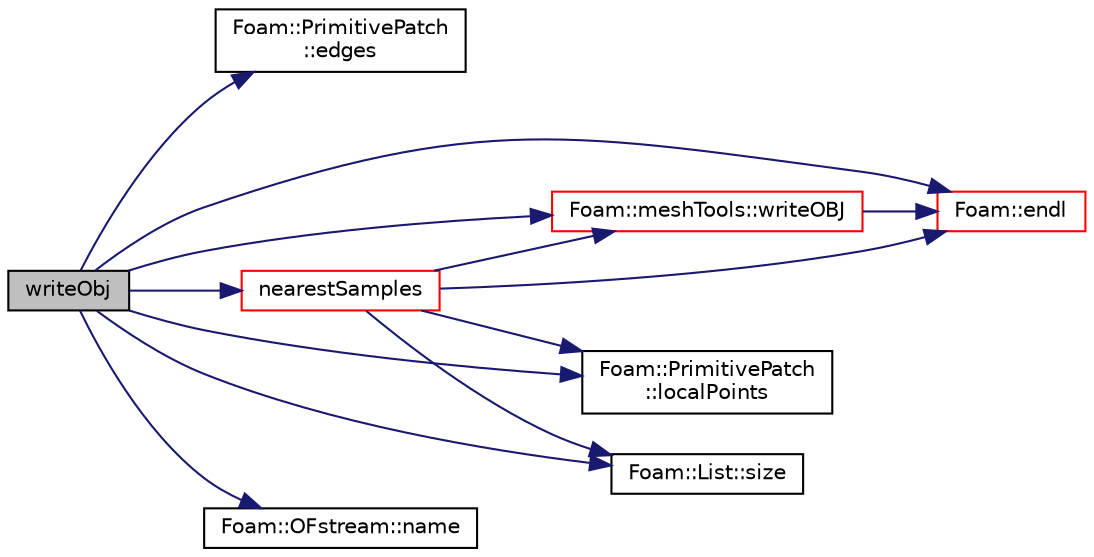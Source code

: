 digraph "writeObj"
{
  bgcolor="transparent";
  edge [fontname="Helvetica",fontsize="10",labelfontname="Helvetica",labelfontsize="10"];
  node [fontname="Helvetica",fontsize="10",shape=record];
  rankdir="LR";
  Node3395 [label="writeObj",height=0.2,width=0.4,color="black", fillcolor="grey75", style="filled", fontcolor="black"];
  Node3395 -> Node3396 [color="midnightblue",fontsize="10",style="solid",fontname="Helvetica"];
  Node3396 [label="Foam::PrimitivePatch\l::edges",height=0.2,width=0.4,color="black",URL="$a28693.html#a21d764179912ddda5c6f95193c289846",tooltip="Return list of edges, address into LOCAL point list. "];
  Node3395 -> Node3397 [color="midnightblue",fontsize="10",style="solid",fontname="Helvetica"];
  Node3397 [label="Foam::endl",height=0.2,width=0.4,color="red",URL="$a21851.html#a2db8fe02a0d3909e9351bb4275b23ce4",tooltip="Add newline and flush stream. "];
  Node3395 -> Node3399 [color="midnightblue",fontsize="10",style="solid",fontname="Helvetica"];
  Node3399 [label="Foam::PrimitivePatch\l::localPoints",height=0.2,width=0.4,color="black",URL="$a28693.html#aca6c65ee2831bb6795149af7635640a2",tooltip="Return pointField of points in patch. "];
  Node3395 -> Node3400 [color="midnightblue",fontsize="10",style="solid",fontname="Helvetica"];
  Node3400 [label="Foam::OFstream::name",height=0.2,width=0.4,color="black",URL="$a27297.html#aba53f1f9c8fadfa65f4099af10df348c",tooltip="Return the name of the stream. "];
  Node3395 -> Node3401 [color="midnightblue",fontsize="10",style="solid",fontname="Helvetica"];
  Node3401 [label="nearestSamples",height=0.2,width=0.4,color="red",URL="$a26645.html#abfe5919ff5c4da81bf76cb8e86aa5386",tooltip="Find nearest sample for selected surface points. "];
  Node3401 -> Node3397 [color="midnightblue",fontsize="10",style="solid",fontname="Helvetica"];
  Node3401 -> Node3399 [color="midnightblue",fontsize="10",style="solid",fontname="Helvetica"];
  Node3401 -> Node3499 [color="midnightblue",fontsize="10",style="solid",fontname="Helvetica"];
  Node3499 [label="Foam::List::size",height=0.2,width=0.4,color="black",URL="$a26833.html#a8a5f6fa29bd4b500caf186f60245b384",tooltip="Override size to be inconsistent with allocated storage. "];
  Node3401 -> Node3701 [color="midnightblue",fontsize="10",style="solid",fontname="Helvetica"];
  Node3701 [label="Foam::meshTools::writeOBJ",height=0.2,width=0.4,color="red",URL="$a21883.html#afd76c6ccc8ee4a5957f0232218167c17",tooltip="Write obj representation of point. "];
  Node3701 -> Node3397 [color="midnightblue",fontsize="10",style="solid",fontname="Helvetica"];
  Node3395 -> Node3499 [color="midnightblue",fontsize="10",style="solid",fontname="Helvetica"];
  Node3395 -> Node3701 [color="midnightblue",fontsize="10",style="solid",fontname="Helvetica"];
}
